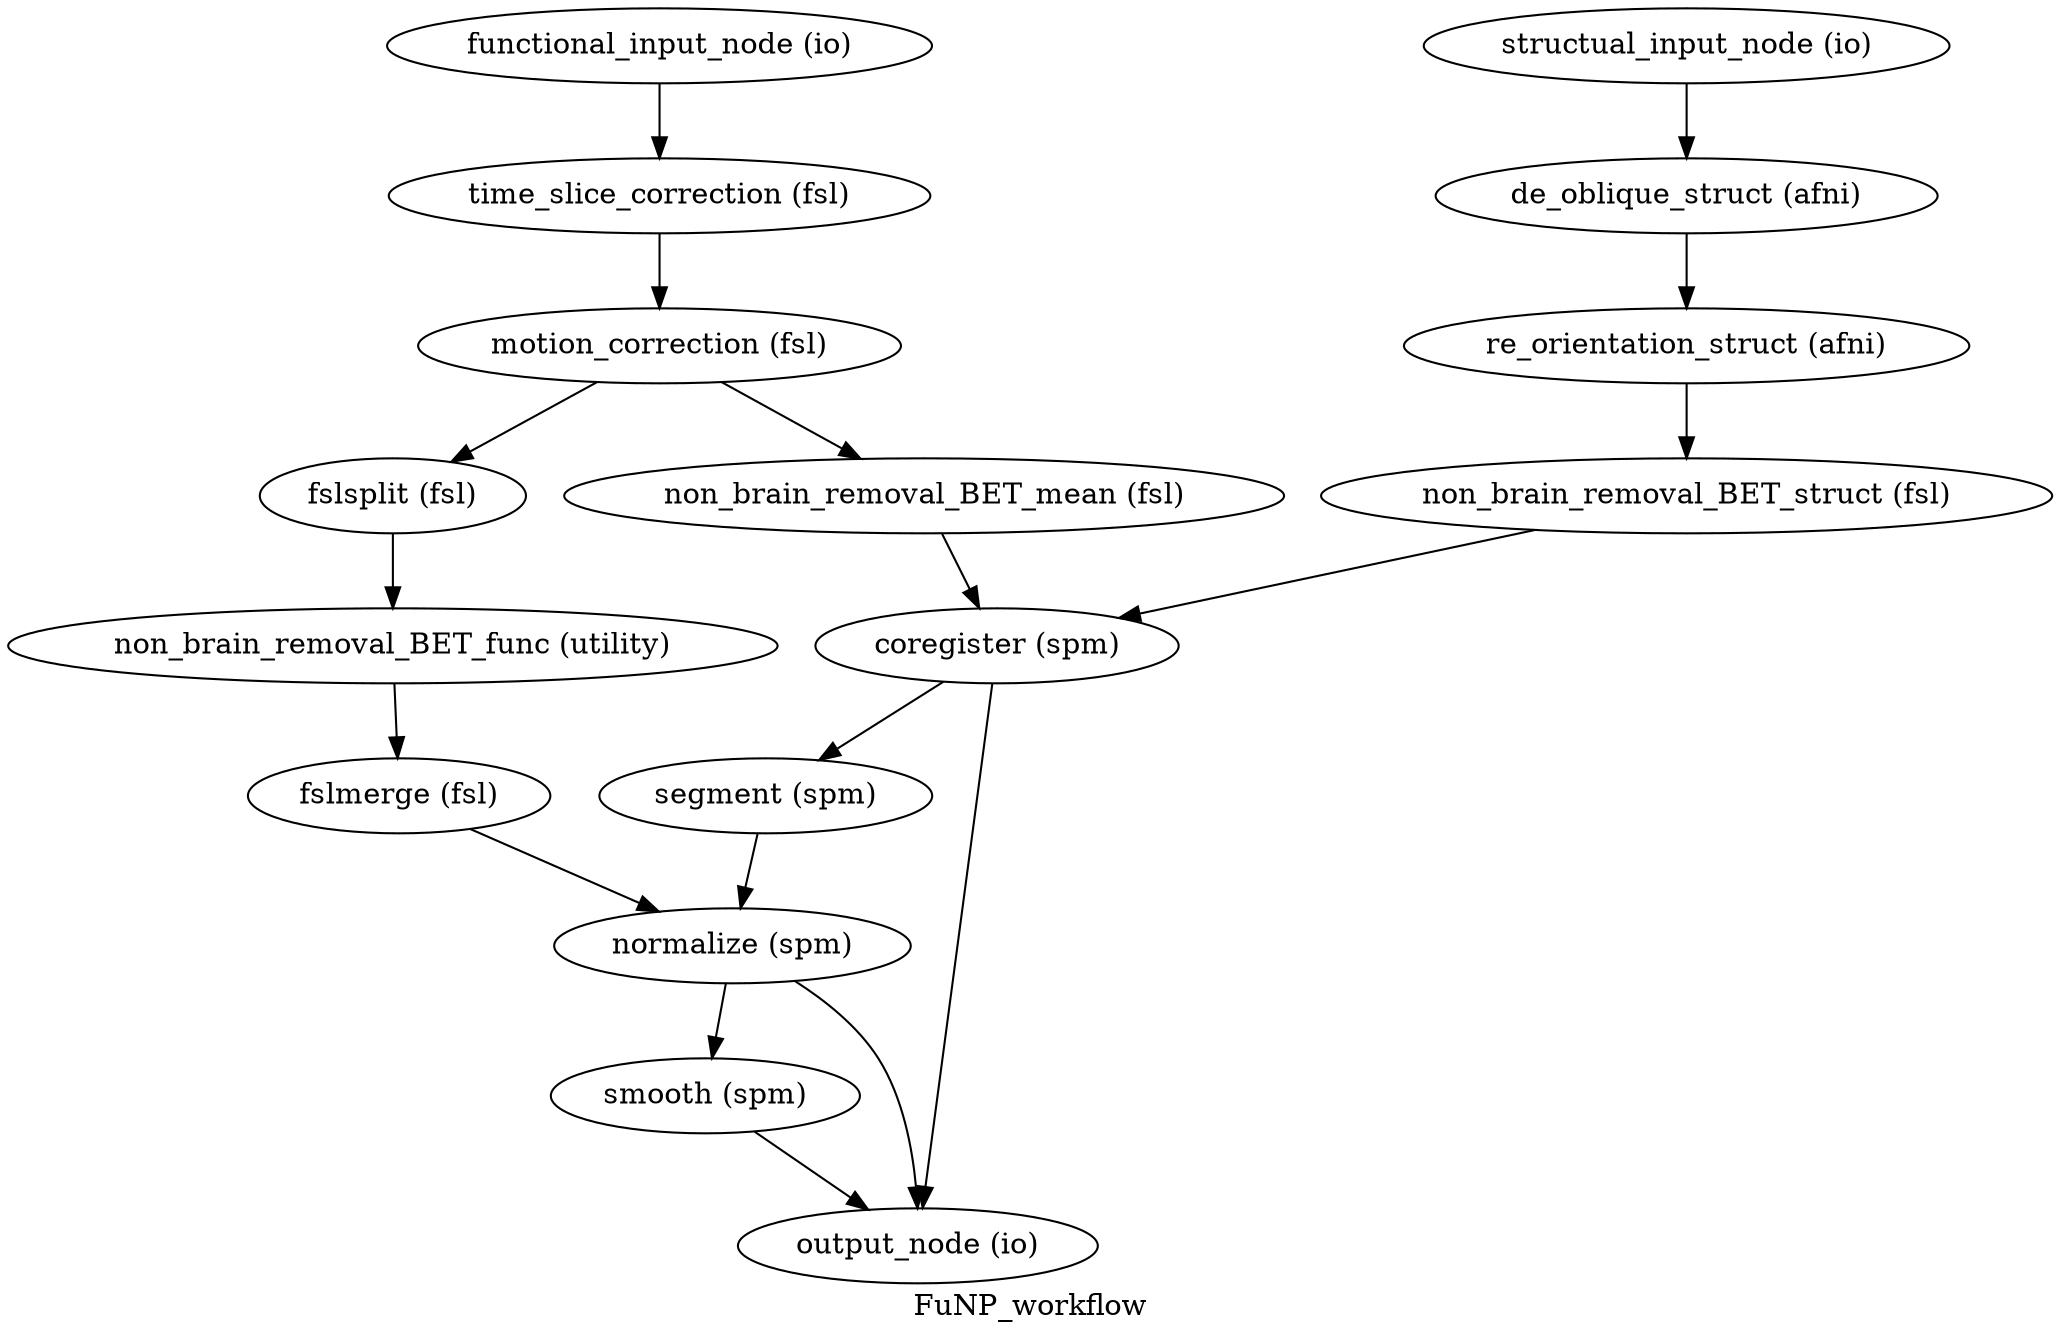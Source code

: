 digraph FuNP_workflow{
  label="FuNP_workflow";
  FuNP_workflow_functional_input_node[label="functional_input_node (io)"];
  FuNP_workflow_time_slice_correction[label="time_slice_correction (fsl)"];
  FuNP_workflow_motion_correction[label="motion_correction (fsl)"];
  FuNP_workflow_fslsplit[label="fslsplit (fsl)"];
  FuNP_workflow_non_brain_removal_BET_func[label="non_brain_removal_BET_func (utility)"];
  FuNP_workflow_fslmerge[label="fslmerge (fsl)"];
  FuNP_workflow_non_brain_removal_BET_mean[label="non_brain_removal_BET_mean (fsl)"];
  FuNP_workflow_structual_input_node[label="structual_input_node (io)"];
  FuNP_workflow_de_oblique_struct[label="de_oblique_struct (afni)"];
  FuNP_workflow_re_orientation_struct[label="re_orientation_struct (afni)"];
  FuNP_workflow_non_brain_removal_BET_struct[label="non_brain_removal_BET_struct (fsl)"];
  FuNP_workflow_coregister[label="coregister (spm)"];
  FuNP_workflow_segment[label="segment (spm)"];
  FuNP_workflow_normalize[label="normalize (spm)"];
  FuNP_workflow_smooth[label="smooth (spm)"];
  FuNP_workflow_output_node[label="output_node (io)"];
  FuNP_workflow_functional_input_node -> FuNP_workflow_time_slice_correction;
  FuNP_workflow_time_slice_correction -> FuNP_workflow_motion_correction;
  FuNP_workflow_motion_correction -> FuNP_workflow_non_brain_removal_BET_mean;
  FuNP_workflow_motion_correction -> FuNP_workflow_fslsplit;
  FuNP_workflow_fslsplit -> FuNP_workflow_non_brain_removal_BET_func;
  FuNP_workflow_non_brain_removal_BET_func -> FuNP_workflow_fslmerge;
  FuNP_workflow_fslmerge -> FuNP_workflow_normalize;
  FuNP_workflow_non_brain_removal_BET_mean -> FuNP_workflow_coregister;
  FuNP_workflow_structual_input_node -> FuNP_workflow_de_oblique_struct;
  FuNP_workflow_de_oblique_struct -> FuNP_workflow_re_orientation_struct;
  FuNP_workflow_re_orientation_struct -> FuNP_workflow_non_brain_removal_BET_struct;
  FuNP_workflow_non_brain_removal_BET_struct -> FuNP_workflow_coregister;
  FuNP_workflow_coregister -> FuNP_workflow_segment;
  FuNP_workflow_coregister -> FuNP_workflow_output_node;
  FuNP_workflow_segment -> FuNP_workflow_normalize;
  FuNP_workflow_normalize -> FuNP_workflow_smooth;
  FuNP_workflow_normalize -> FuNP_workflow_output_node;
  FuNP_workflow_smooth -> FuNP_workflow_output_node;
}